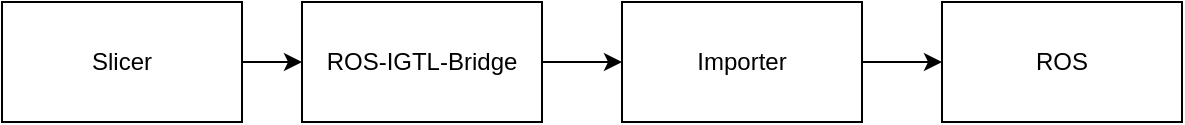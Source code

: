 <mxfile version="12.8.3" type="device"><diagram id="C5RBs43oDa-KdzZeNtuy" name="Page-1"><mxGraphModel dx="1422" dy="791" grid="1" gridSize="10" guides="1" tooltips="1" connect="1" arrows="1" fold="1" page="1" pageScale="1" pageWidth="827" pageHeight="1169" math="0" shadow="0"><root><mxCell id="WIyWlLk6GJQsqaUBKTNV-0"/><mxCell id="WIyWlLk6GJQsqaUBKTNV-1" parent="WIyWlLk6GJQsqaUBKTNV-0"/><mxCell id="QVfzexNqej5TAO7BMrcd-45" value="" style="edgeStyle=orthogonalEdgeStyle;rounded=0;orthogonalLoop=1;jettySize=auto;html=1;" edge="1" parent="WIyWlLk6GJQsqaUBKTNV-1" source="QVfzexNqej5TAO7BMrcd-40" target="QVfzexNqej5TAO7BMrcd-42"><mxGeometry relative="1" as="geometry"/></mxCell><mxCell id="QVfzexNqej5TAO7BMrcd-40" value="ROS-IGTL-Bridge" style="rounded=0;whiteSpace=wrap;html=1;shadow=0;glass=0;comic=0;strokeColor=#000000;fillColor=#FFFFFF;gradientColor=none;" vertex="1" parent="WIyWlLk6GJQsqaUBKTNV-1"><mxGeometry x="180" y="150" width="120" height="60" as="geometry"/></mxCell><mxCell id="QVfzexNqej5TAO7BMrcd-44" value="" style="edgeStyle=orthogonalEdgeStyle;rounded=0;orthogonalLoop=1;jettySize=auto;html=1;" edge="1" parent="WIyWlLk6GJQsqaUBKTNV-1" source="QVfzexNqej5TAO7BMrcd-41" target="QVfzexNqej5TAO7BMrcd-40"><mxGeometry relative="1" as="geometry"/></mxCell><mxCell id="QVfzexNqej5TAO7BMrcd-41" value="Slicer" style="rounded=0;whiteSpace=wrap;html=1;shadow=0;glass=0;comic=0;strokeColor=#000000;fillColor=#FFFFFF;gradientColor=none;" vertex="1" parent="WIyWlLk6GJQsqaUBKTNV-1"><mxGeometry x="30" y="150" width="120" height="60" as="geometry"/></mxCell><mxCell id="QVfzexNqej5TAO7BMrcd-46" value="" style="edgeStyle=orthogonalEdgeStyle;rounded=0;orthogonalLoop=1;jettySize=auto;html=1;" edge="1" parent="WIyWlLk6GJQsqaUBKTNV-1" source="QVfzexNqej5TAO7BMrcd-42" target="QVfzexNqej5TAO7BMrcd-43"><mxGeometry relative="1" as="geometry"/></mxCell><mxCell id="QVfzexNqej5TAO7BMrcd-42" value="Importer" style="rounded=0;whiteSpace=wrap;html=1;shadow=0;glass=0;comic=0;strokeColor=#000000;fillColor=#FFFFFF;gradientColor=none;" vertex="1" parent="WIyWlLk6GJQsqaUBKTNV-1"><mxGeometry x="340" y="150" width="120" height="60" as="geometry"/></mxCell><mxCell id="QVfzexNqej5TAO7BMrcd-43" value="ROS" style="rounded=0;whiteSpace=wrap;html=1;shadow=0;glass=0;comic=0;strokeColor=#000000;fillColor=#FFFFFF;gradientColor=none;" vertex="1" parent="WIyWlLk6GJQsqaUBKTNV-1"><mxGeometry x="500" y="150" width="120" height="60" as="geometry"/></mxCell></root></mxGraphModel></diagram></mxfile>